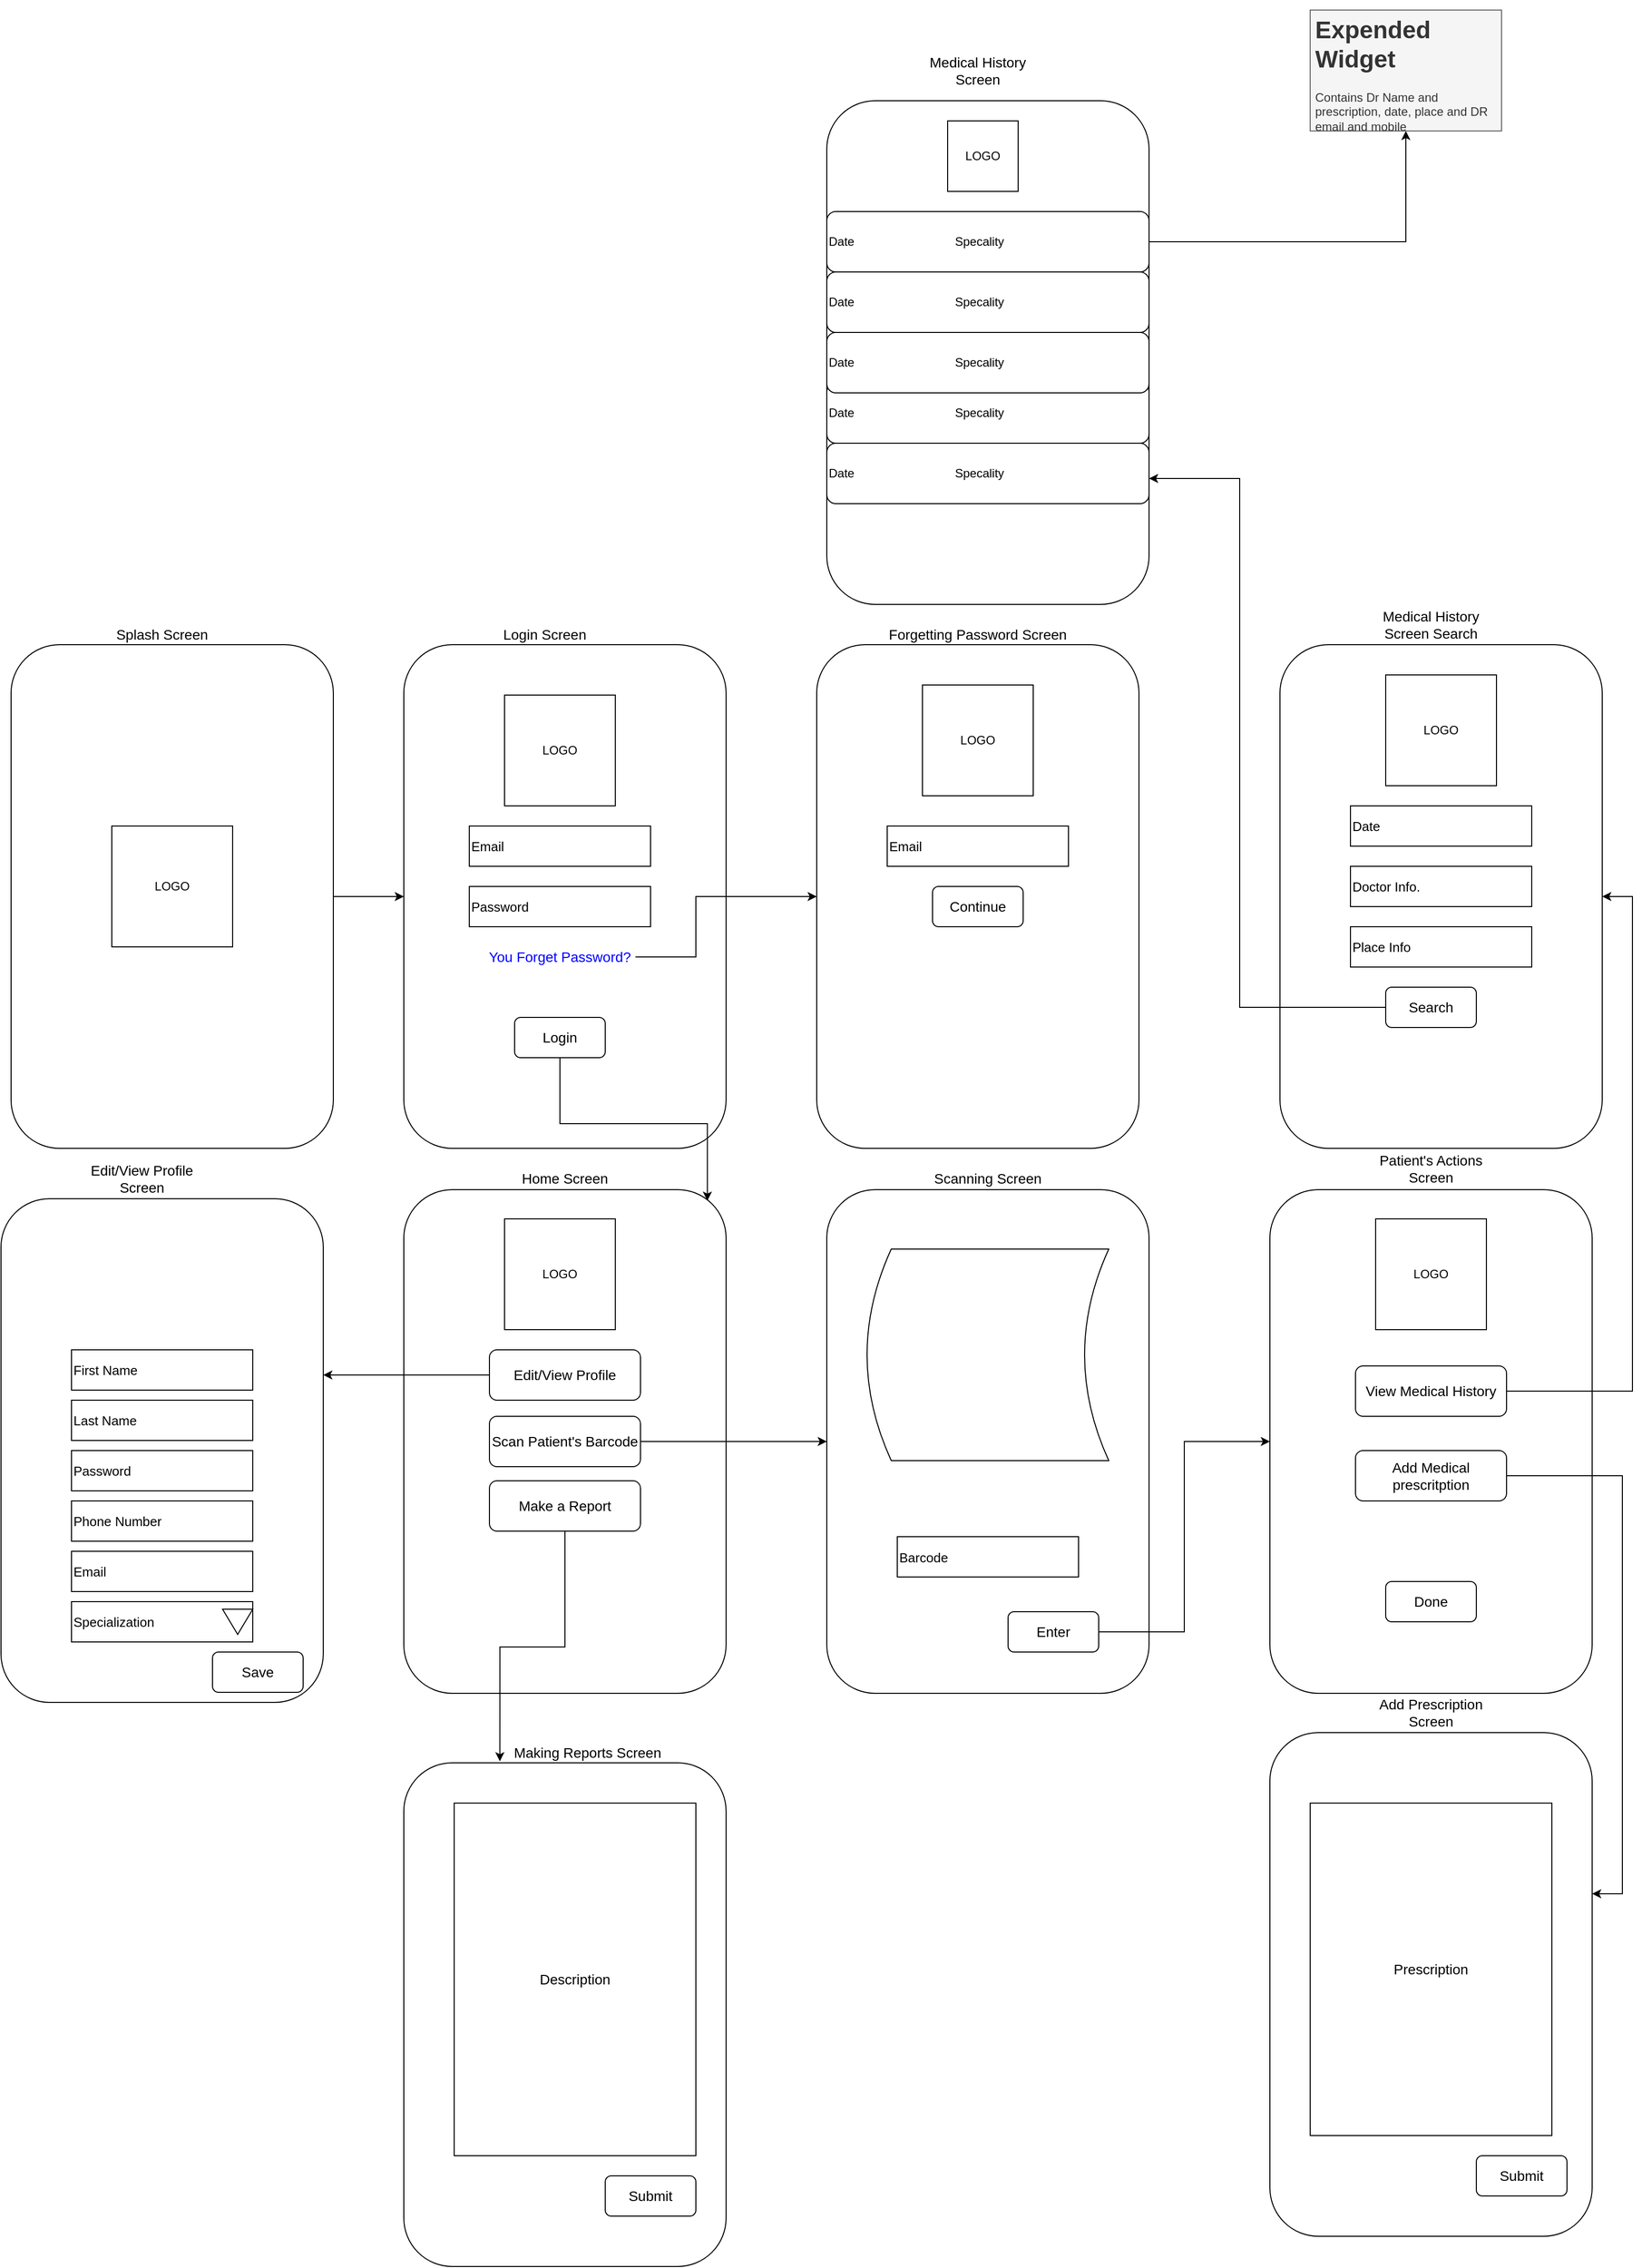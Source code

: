 <mxfile version="13.1.3" type="github">
  <diagram id="IXUd6YZABCM3kFO6xBRe" name="Page-1">
    <mxGraphModel dx="2427" dy="2075" grid="1" gridSize="10" guides="1" tooltips="1" connect="1" arrows="1" fold="1" page="1" pageScale="1" pageWidth="850" pageHeight="1100" math="0" shadow="0">
      <root>
        <mxCell id="0" />
        <mxCell id="1" parent="0" />
        <mxCell id="eOLcp72nQjabFm5tdHdw-1" value="" style="rounded=1;whiteSpace=wrap;html=1;" parent="1" vertex="1">
          <mxGeometry x="-790" y="120" width="320" height="500" as="geometry" />
        </mxCell>
        <mxCell id="eOLcp72nQjabFm5tdHdw-2" value="LOGO" style="whiteSpace=wrap;html=1;aspect=fixed;" parent="1" vertex="1">
          <mxGeometry x="-690" y="300" width="120" height="120" as="geometry" />
        </mxCell>
        <mxCell id="eOLcp72nQjabFm5tdHdw-3" value="Splash Screen" style="text;html=1;strokeColor=none;fillColor=none;align=center;verticalAlign=middle;whiteSpace=wrap;rounded=0;fontSize=14;" parent="1" vertex="1">
          <mxGeometry x="-700" y="90" width="120" height="40" as="geometry" />
        </mxCell>
        <mxCell id="eOLcp72nQjabFm5tdHdw-5" value="" style="rounded=1;whiteSpace=wrap;html=1;" parent="1" vertex="1">
          <mxGeometry x="-400" y="120" width="320" height="500" as="geometry" />
        </mxCell>
        <mxCell id="eOLcp72nQjabFm5tdHdw-6" value="" style="endArrow=classic;html=1;fontSize=14;" parent="1" source="eOLcp72nQjabFm5tdHdw-1" target="eOLcp72nQjabFm5tdHdw-5" edge="1">
          <mxGeometry width="50" height="50" relative="1" as="geometry">
            <mxPoint x="-360" y="400" as="sourcePoint" />
            <mxPoint x="-310" y="350" as="targetPoint" />
          </mxGeometry>
        </mxCell>
        <mxCell id="eOLcp72nQjabFm5tdHdw-7" value="LOGO" style="whiteSpace=wrap;html=1;aspect=fixed;" parent="1" vertex="1">
          <mxGeometry x="-300" y="170" width="110" height="110" as="geometry" />
        </mxCell>
        <mxCell id="eOLcp72nQjabFm5tdHdw-8" value="&lt;font style=&quot;font-size: 13px&quot;&gt;Email&lt;/font&gt;" style="rounded=0;whiteSpace=wrap;html=1;fontSize=14;align=left;" parent="1" vertex="1">
          <mxGeometry x="-335" y="300" width="180" height="40" as="geometry" />
        </mxCell>
        <mxCell id="eOLcp72nQjabFm5tdHdw-9" value="&lt;font style=&quot;font-size: 13px&quot;&gt;Password&lt;/font&gt;" style="rounded=0;whiteSpace=wrap;html=1;fontSize=14;align=left;" parent="1" vertex="1">
          <mxGeometry x="-335" y="360" width="180" height="40" as="geometry" />
        </mxCell>
        <mxCell id="eOLcp72nQjabFm5tdHdw-23" style="edgeStyle=orthogonalEdgeStyle;rounded=0;orthogonalLoop=1;jettySize=auto;html=1;entryX=0.942;entryY=0.022;entryDx=0;entryDy=0;entryPerimeter=0;fontSize=14;fontColor=#0000FF;" parent="1" source="eOLcp72nQjabFm5tdHdw-10" target="eOLcp72nQjabFm5tdHdw-21" edge="1">
          <mxGeometry relative="1" as="geometry" />
        </mxCell>
        <mxCell id="eOLcp72nQjabFm5tdHdw-10" value="Login" style="rounded=1;whiteSpace=wrap;html=1;fontSize=14;" parent="1" vertex="1">
          <mxGeometry x="-290" y="490" width="90" height="40" as="geometry" />
        </mxCell>
        <mxCell id="eOLcp72nQjabFm5tdHdw-24" style="edgeStyle=orthogonalEdgeStyle;rounded=0;orthogonalLoop=1;jettySize=auto;html=1;fontSize=14;fontColor=#0000FF;" parent="1" source="eOLcp72nQjabFm5tdHdw-11" target="eOLcp72nQjabFm5tdHdw-13" edge="1">
          <mxGeometry relative="1" as="geometry">
            <Array as="points">
              <mxPoint x="-110" y="430" />
              <mxPoint x="-110" y="370" />
            </Array>
          </mxGeometry>
        </mxCell>
        <mxCell id="eOLcp72nQjabFm5tdHdw-11" value="You Forget Password?" style="text;html=1;strokeColor=none;fillColor=none;align=center;verticalAlign=middle;whiteSpace=wrap;rounded=0;fontSize=14;fontColor=#0000FF;" parent="1" vertex="1">
          <mxGeometry x="-320" y="420" width="150" height="20" as="geometry" />
        </mxCell>
        <mxCell id="eOLcp72nQjabFm5tdHdw-12" value="Login Screen" style="text;html=1;strokeColor=none;fillColor=none;align=center;verticalAlign=middle;whiteSpace=wrap;rounded=0;fontSize=14;" parent="1" vertex="1">
          <mxGeometry x="-320" y="90" width="120" height="40" as="geometry" />
        </mxCell>
        <mxCell id="eOLcp72nQjabFm5tdHdw-13" value="" style="rounded=1;whiteSpace=wrap;html=1;" parent="1" vertex="1">
          <mxGeometry x="10" y="120" width="320" height="500" as="geometry" />
        </mxCell>
        <mxCell id="eOLcp72nQjabFm5tdHdw-14" value="LOGO" style="whiteSpace=wrap;html=1;aspect=fixed;" parent="1" vertex="1">
          <mxGeometry x="115" y="160" width="110" height="110" as="geometry" />
        </mxCell>
        <mxCell id="eOLcp72nQjabFm5tdHdw-16" value="Forgetting Password Screen" style="text;html=1;strokeColor=none;fillColor=none;align=center;verticalAlign=middle;whiteSpace=wrap;rounded=0;fontSize=14;" parent="1" vertex="1">
          <mxGeometry x="80" y="90" width="180" height="40" as="geometry" />
        </mxCell>
        <mxCell id="eOLcp72nQjabFm5tdHdw-17" value="&lt;font style=&quot;font-size: 13px&quot;&gt;Email&lt;/font&gt;" style="rounded=0;whiteSpace=wrap;html=1;fontSize=14;align=left;" parent="1" vertex="1">
          <mxGeometry x="80" y="300" width="180" height="40" as="geometry" />
        </mxCell>
        <mxCell id="eOLcp72nQjabFm5tdHdw-18" value="Continue" style="rounded=1;whiteSpace=wrap;html=1;fontSize=14;" parent="1" vertex="1">
          <mxGeometry x="125" y="360" width="90" height="40" as="geometry" />
        </mxCell>
        <mxCell id="eOLcp72nQjabFm5tdHdw-21" value="" style="rounded=1;whiteSpace=wrap;html=1;" parent="1" vertex="1">
          <mxGeometry x="-400" y="661" width="320" height="500" as="geometry" />
        </mxCell>
        <mxCell id="eOLcp72nQjabFm5tdHdw-22" value="LOGO" style="whiteSpace=wrap;html=1;aspect=fixed;" parent="1" vertex="1">
          <mxGeometry x="-300" y="690" width="110" height="110" as="geometry" />
        </mxCell>
        <mxCell id="eOLcp72nQjabFm5tdHdw-25" value="Home Screen" style="text;html=1;strokeColor=none;fillColor=none;align=center;verticalAlign=middle;whiteSpace=wrap;rounded=0;fontSize=14;" parent="1" vertex="1">
          <mxGeometry x="-300" y="630" width="120" height="40" as="geometry" />
        </mxCell>
        <mxCell id="eOLcp72nQjabFm5tdHdw-55" style="edgeStyle=orthogonalEdgeStyle;rounded=0;orthogonalLoop=1;jettySize=auto;html=1;entryX=0;entryY=0.5;entryDx=0;entryDy=0;fontSize=14;fontColor=#CCCCCC;" parent="1" source="eOLcp72nQjabFm5tdHdw-26" target="eOLcp72nQjabFm5tdHdw-53" edge="1">
          <mxGeometry relative="1" as="geometry" />
        </mxCell>
        <mxCell id="eOLcp72nQjabFm5tdHdw-26" value="&lt;font color=&quot;#000000&quot;&gt;Scan Patient&#39;s Barcode&lt;/font&gt;" style="rounded=1;whiteSpace=wrap;html=1;fontSize=14;fontColor=#0000FF;" parent="1" vertex="1">
          <mxGeometry x="-315" y="886" width="150" height="50" as="geometry" />
        </mxCell>
        <mxCell id="eOLcp72nQjabFm5tdHdw-33" style="edgeStyle=orthogonalEdgeStyle;rounded=0;orthogonalLoop=1;jettySize=auto;html=1;entryX=1;entryY=0.35;entryDx=0;entryDy=0;entryPerimeter=0;fontSize=14;fontColor=#0000FF;" parent="1" source="eOLcp72nQjabFm5tdHdw-27" target="eOLcp72nQjabFm5tdHdw-29" edge="1">
          <mxGeometry relative="1" as="geometry" />
        </mxCell>
        <mxCell id="eOLcp72nQjabFm5tdHdw-27" value="&lt;font color=&quot;#000000&quot;&gt;Edit/View Profile&lt;/font&gt;" style="rounded=1;whiteSpace=wrap;html=1;fontSize=14;fontColor=#0000FF;" parent="1" vertex="1">
          <mxGeometry x="-315" y="820" width="150" height="50" as="geometry" />
        </mxCell>
        <mxCell id="eOLcp72nQjabFm5tdHdw-44" style="edgeStyle=orthogonalEdgeStyle;rounded=0;orthogonalLoop=1;jettySize=auto;html=1;fontSize=14;fontColor=#0000FF;entryX=0.298;entryY=-0.003;entryDx=0;entryDy=0;entryPerimeter=0;" parent="1" source="eOLcp72nQjabFm5tdHdw-28" target="eOLcp72nQjabFm5tdHdw-42" edge="1">
          <mxGeometry relative="1" as="geometry">
            <mxPoint x="-240" y="1220" as="targetPoint" />
          </mxGeometry>
        </mxCell>
        <mxCell id="eOLcp72nQjabFm5tdHdw-28" value="&lt;font color=&quot;#000000&quot;&gt;Make a Report&lt;/font&gt;" style="rounded=1;whiteSpace=wrap;html=1;fontSize=14;fontColor=#0000FF;" parent="1" vertex="1">
          <mxGeometry x="-315" y="950" width="150" height="50" as="geometry" />
        </mxCell>
        <mxCell id="eOLcp72nQjabFm5tdHdw-29" value="" style="rounded=1;whiteSpace=wrap;html=1;" parent="1" vertex="1">
          <mxGeometry x="-800" y="670" width="320" height="500" as="geometry" />
        </mxCell>
        <mxCell id="eOLcp72nQjabFm5tdHdw-32" value="Edit/View Profile Screen" style="text;html=1;strokeColor=none;fillColor=none;align=center;verticalAlign=middle;whiteSpace=wrap;rounded=0;fontSize=14;" parent="1" vertex="1">
          <mxGeometry x="-720" y="630" width="120" height="40" as="geometry" />
        </mxCell>
        <mxCell id="eOLcp72nQjabFm5tdHdw-35" value="&lt;span style=&quot;font-size: 13px&quot;&gt;First Name&lt;/span&gt;" style="rounded=0;whiteSpace=wrap;html=1;fontSize=14;align=left;" parent="1" vertex="1">
          <mxGeometry x="-730" y="820" width="180" height="40" as="geometry" />
        </mxCell>
        <mxCell id="eOLcp72nQjabFm5tdHdw-36" value="&lt;font style=&quot;font-size: 13px&quot;&gt;Password&lt;/font&gt;" style="rounded=0;whiteSpace=wrap;html=1;fontSize=14;align=left;" parent="1" vertex="1">
          <mxGeometry x="-730" y="920" width="180" height="40" as="geometry" />
        </mxCell>
        <mxCell id="eOLcp72nQjabFm5tdHdw-38" value="&lt;span style=&quot;font-size: 13px&quot;&gt;Phone Number&lt;/span&gt;" style="rounded=0;whiteSpace=wrap;html=1;fontSize=14;align=left;" parent="1" vertex="1">
          <mxGeometry x="-730" y="970" width="180" height="40" as="geometry" />
        </mxCell>
        <mxCell id="eOLcp72nQjabFm5tdHdw-39" value="&lt;span style=&quot;font-size: 13px&quot;&gt;Specialization&lt;/span&gt;" style="rounded=0;whiteSpace=wrap;html=1;fontSize=14;align=left;" parent="1" vertex="1">
          <mxGeometry x="-730" y="1070" width="180" height="40" as="geometry" />
        </mxCell>
        <mxCell id="eOLcp72nQjabFm5tdHdw-40" value="" style="triangle;whiteSpace=wrap;html=1;fontSize=14;fontColor=#0000FF;direction=south;" parent="1" vertex="1">
          <mxGeometry x="-580" y="1077.5" width="30" height="25" as="geometry" />
        </mxCell>
        <mxCell id="eOLcp72nQjabFm5tdHdw-42" value="" style="rounded=1;whiteSpace=wrap;html=1;" parent="1" vertex="1">
          <mxGeometry x="-400" y="1230" width="320" height="500" as="geometry" />
        </mxCell>
        <mxCell id="eOLcp72nQjabFm5tdHdw-45" value="&lt;div style=&quot;text-align: justify&quot;&gt;&lt;br&gt;&lt;/div&gt;" style="rounded=0;whiteSpace=wrap;html=1;align=left;" parent="1" vertex="1">
          <mxGeometry x="-350" y="1270" width="240" height="350" as="geometry" />
        </mxCell>
        <mxCell id="eOLcp72nQjabFm5tdHdw-47" value="Submit" style="rounded=1;whiteSpace=wrap;html=1;fontSize=14;" parent="1" vertex="1">
          <mxGeometry x="-200" y="1640" width="90" height="40" as="geometry" />
        </mxCell>
        <mxCell id="eOLcp72nQjabFm5tdHdw-48" value="Description" style="text;html=1;strokeColor=none;fillColor=none;align=center;verticalAlign=middle;whiteSpace=wrap;rounded=0;fontSize=14;fontColor=#000000;" parent="1" vertex="1">
          <mxGeometry x="-250" y="1435" width="40" height="20" as="geometry" />
        </mxCell>
        <mxCell id="eOLcp72nQjabFm5tdHdw-49" value="Making Reports Screen" style="text;html=1;strokeColor=none;fillColor=none;align=center;verticalAlign=middle;whiteSpace=wrap;rounded=0;fontSize=14;" parent="1" vertex="1">
          <mxGeometry x="-315" y="1200" width="195" height="40" as="geometry" />
        </mxCell>
        <mxCell id="eOLcp72nQjabFm5tdHdw-52" value="Save" style="rounded=1;whiteSpace=wrap;html=1;fontSize=14;" parent="1" vertex="1">
          <mxGeometry x="-590" y="1120" width="90" height="40" as="geometry" />
        </mxCell>
        <mxCell id="eOLcp72nQjabFm5tdHdw-53" value="" style="rounded=1;whiteSpace=wrap;html=1;" parent="1" vertex="1">
          <mxGeometry x="20" y="661" width="320" height="500" as="geometry" />
        </mxCell>
        <mxCell id="eOLcp72nQjabFm5tdHdw-56" value="&lt;span style=&quot;font-size: 13px&quot;&gt;Barcode&lt;/span&gt;" style="rounded=0;whiteSpace=wrap;html=1;fontSize=14;align=left;" parent="1" vertex="1">
          <mxGeometry x="90" y="1005.5" width="180" height="40" as="geometry" />
        </mxCell>
        <mxCell id="eOLcp72nQjabFm5tdHdw-57" value="Scanning Screen" style="text;html=1;strokeColor=none;fillColor=none;align=center;verticalAlign=middle;whiteSpace=wrap;rounded=0;fontSize=14;" parent="1" vertex="1">
          <mxGeometry x="120" y="630" width="120" height="40" as="geometry" />
        </mxCell>
        <mxCell id="eOLcp72nQjabFm5tdHdw-61" style="edgeStyle=orthogonalEdgeStyle;rounded=0;orthogonalLoop=1;jettySize=auto;html=1;fontSize=14;fontColor=#CCCCCC;" parent="1" source="eOLcp72nQjabFm5tdHdw-58" target="eOLcp72nQjabFm5tdHdw-60" edge="1">
          <mxGeometry relative="1" as="geometry" />
        </mxCell>
        <mxCell id="eOLcp72nQjabFm5tdHdw-58" value="Enter" style="rounded=1;whiteSpace=wrap;html=1;fontSize=14;" parent="1" vertex="1">
          <mxGeometry x="200" y="1080" width="90" height="40" as="geometry" />
        </mxCell>
        <mxCell id="eOLcp72nQjabFm5tdHdw-59" value="" style="shape=dataStorage;whiteSpace=wrap;html=1;fontSize=14;fontColor=#CCCCCC;" parent="1" vertex="1">
          <mxGeometry x="60" y="720" width="240" height="210" as="geometry" />
        </mxCell>
        <mxCell id="eOLcp72nQjabFm5tdHdw-60" value="" style="rounded=1;whiteSpace=wrap;html=1;" parent="1" vertex="1">
          <mxGeometry x="460" y="661" width="320" height="500" as="geometry" />
        </mxCell>
        <mxCell id="eOLcp72nQjabFm5tdHdw-62" value="LOGO" style="whiteSpace=wrap;html=1;aspect=fixed;" parent="1" vertex="1">
          <mxGeometry x="565" y="690" width="110" height="110" as="geometry" />
        </mxCell>
        <mxCell id="eOLcp72nQjabFm5tdHdw-69" style="edgeStyle=orthogonalEdgeStyle;rounded=0;orthogonalLoop=1;jettySize=auto;html=1;fontSize=14;fontColor=#CCCCCC;" parent="1" source="eOLcp72nQjabFm5tdHdw-63" target="eOLcp72nQjabFm5tdHdw-68" edge="1">
          <mxGeometry relative="1" as="geometry">
            <mxPoint x="880" y="1360" as="targetPoint" />
            <Array as="points">
              <mxPoint x="810" y="945" />
              <mxPoint x="810" y="1360" />
            </Array>
          </mxGeometry>
        </mxCell>
        <mxCell id="eOLcp72nQjabFm5tdHdw-63" value="&lt;font color=&quot;#000000&quot;&gt;Add Medical prescritption&lt;/font&gt;" style="rounded=1;whiteSpace=wrap;html=1;fontSize=14;fontColor=#0000FF;" parent="1" vertex="1">
          <mxGeometry x="545" y="920" width="150" height="50" as="geometry" />
        </mxCell>
        <mxCell id="eOLcp72nQjabFm5tdHdw-78" style="edgeStyle=orthogonalEdgeStyle;rounded=0;orthogonalLoop=1;jettySize=auto;html=1;fontSize=14;fontColor=#CCCCCC;" parent="1" source="eOLcp72nQjabFm5tdHdw-64" target="eOLcp72nQjabFm5tdHdw-77" edge="1">
          <mxGeometry relative="1" as="geometry">
            <mxPoint x="850" y="405.429" as="targetPoint" />
            <Array as="points">
              <mxPoint x="820" y="861" />
              <mxPoint x="820" y="370" />
            </Array>
          </mxGeometry>
        </mxCell>
        <mxCell id="eOLcp72nQjabFm5tdHdw-64" value="&lt;font color=&quot;#000000&quot;&gt;View Medical History&lt;/font&gt;" style="rounded=1;whiteSpace=wrap;html=1;fontSize=14;fontColor=#0000FF;" parent="1" vertex="1">
          <mxGeometry x="545" y="836" width="150" height="50" as="geometry" />
        </mxCell>
        <mxCell id="eOLcp72nQjabFm5tdHdw-67" value="Done" style="rounded=1;whiteSpace=wrap;html=1;fontSize=14;" parent="1" vertex="1">
          <mxGeometry x="575" y="1050" width="90" height="40" as="geometry" />
        </mxCell>
        <mxCell id="eOLcp72nQjabFm5tdHdw-68" value="" style="rounded=1;whiteSpace=wrap;html=1;" parent="1" vertex="1">
          <mxGeometry x="460" y="1200" width="320" height="500" as="geometry" />
        </mxCell>
        <mxCell id="eOLcp72nQjabFm5tdHdw-72" value="&lt;div style=&quot;text-align: justify&quot;&gt;&lt;br&gt;&lt;/div&gt;" style="rounded=0;whiteSpace=wrap;html=1;align=left;" parent="1" vertex="1">
          <mxGeometry x="500" y="1270" width="240" height="330" as="geometry" />
        </mxCell>
        <mxCell id="eOLcp72nQjabFm5tdHdw-73" value="Submit" style="rounded=1;whiteSpace=wrap;html=1;fontSize=14;" parent="1" vertex="1">
          <mxGeometry x="665" y="1620" width="90" height="40" as="geometry" />
        </mxCell>
        <mxCell id="eOLcp72nQjabFm5tdHdw-74" value="Patient&#39;s Actions Screen" style="text;html=1;strokeColor=none;fillColor=none;align=center;verticalAlign=middle;whiteSpace=wrap;rounded=0;fontSize=14;" parent="1" vertex="1">
          <mxGeometry x="560" y="620" width="120" height="40" as="geometry" />
        </mxCell>
        <mxCell id="eOLcp72nQjabFm5tdHdw-75" value="Prescription" style="text;html=1;strokeColor=none;fillColor=none;align=center;verticalAlign=middle;whiteSpace=wrap;rounded=0;fontSize=14;fontColor=#000000;" parent="1" vertex="1">
          <mxGeometry x="600" y="1425" width="40" height="20" as="geometry" />
        </mxCell>
        <mxCell id="eOLcp72nQjabFm5tdHdw-76" value="Add Prescription Screen" style="text;html=1;strokeColor=none;fillColor=none;align=center;verticalAlign=middle;whiteSpace=wrap;rounded=0;fontSize=14;" parent="1" vertex="1">
          <mxGeometry x="560" y="1160" width="120" height="40" as="geometry" />
        </mxCell>
        <mxCell id="eOLcp72nQjabFm5tdHdw-77" value="" style="rounded=1;whiteSpace=wrap;html=1;" parent="1" vertex="1">
          <mxGeometry x="470" y="120" width="320" height="500" as="geometry" />
        </mxCell>
        <mxCell id="eOLcp72nQjabFm5tdHdw-79" value="Medical History Screen Search" style="text;html=1;strokeColor=none;fillColor=none;align=center;verticalAlign=middle;whiteSpace=wrap;rounded=0;fontSize=14;" parent="1" vertex="1">
          <mxGeometry x="560" y="80" width="120" height="40" as="geometry" />
        </mxCell>
        <mxCell id="eOLcp72nQjabFm5tdHdw-80" value="LOGO" style="whiteSpace=wrap;html=1;aspect=fixed;" parent="1" vertex="1">
          <mxGeometry x="575" y="150" width="110" height="110" as="geometry" />
        </mxCell>
        <mxCell id="eOLcp72nQjabFm5tdHdw-82" value="&lt;span style=&quot;font-size: 13px&quot;&gt;Date&lt;/span&gt;" style="rounded=0;whiteSpace=wrap;html=1;fontSize=14;align=left;" parent="1" vertex="1">
          <mxGeometry x="540" y="280" width="180" height="40" as="geometry" />
        </mxCell>
        <mxCell id="eOLcp72nQjabFm5tdHdw-83" value="&lt;span style=&quot;font-size: 13px&quot;&gt;Doctor Info.&lt;/span&gt;" style="rounded=0;whiteSpace=wrap;html=1;fontSize=14;align=left;" parent="1" vertex="1">
          <mxGeometry x="540" y="340" width="180" height="40" as="geometry" />
        </mxCell>
        <mxCell id="eOLcp72nQjabFm5tdHdw-84" value="&lt;span style=&quot;font-size: 13px&quot;&gt;Place Info&lt;/span&gt;" style="rounded=0;whiteSpace=wrap;html=1;fontSize=14;align=left;" parent="1" vertex="1">
          <mxGeometry x="540" y="400" width="180" height="40" as="geometry" />
        </mxCell>
        <mxCell id="JzNLaI-71zhe29YT7v8X-7" style="edgeStyle=orthogonalEdgeStyle;rounded=0;orthogonalLoop=1;jettySize=auto;html=1;exitX=0;exitY=0.5;exitDx=0;exitDy=0;entryX=1;entryY=0.75;entryDx=0;entryDy=0;fontColor=#000000;" edge="1" parent="1" source="JzNLaI-71zhe29YT7v8X-2" target="JzNLaI-71zhe29YT7v8X-5">
          <mxGeometry relative="1" as="geometry">
            <Array as="points">
              <mxPoint x="430" y="480" />
              <mxPoint x="430" y="-45" />
            </Array>
          </mxGeometry>
        </mxCell>
        <mxCell id="JzNLaI-71zhe29YT7v8X-2" value="Search" style="rounded=1;whiteSpace=wrap;html=1;fontSize=14;" vertex="1" parent="1">
          <mxGeometry x="575" y="460" width="90" height="40" as="geometry" />
        </mxCell>
        <mxCell id="JzNLaI-71zhe29YT7v8X-3" value="&lt;span style=&quot;font-size: 13px&quot;&gt;Last Name&lt;/span&gt;" style="rounded=0;whiteSpace=wrap;html=1;fontSize=14;align=left;" vertex="1" parent="1">
          <mxGeometry x="-730" y="870" width="180" height="40" as="geometry" />
        </mxCell>
        <mxCell id="JzNLaI-71zhe29YT7v8X-4" value="&lt;span style=&quot;font-size: 13px&quot;&gt;Email&lt;/span&gt;" style="rounded=0;whiteSpace=wrap;html=1;fontSize=14;align=left;" vertex="1" parent="1">
          <mxGeometry x="-730" y="1020" width="180" height="40" as="geometry" />
        </mxCell>
        <mxCell id="JzNLaI-71zhe29YT7v8X-5" value="" style="rounded=1;whiteSpace=wrap;html=1;" vertex="1" parent="1">
          <mxGeometry x="20" y="-420" width="320" height="500" as="geometry" />
        </mxCell>
        <mxCell id="JzNLaI-71zhe29YT7v8X-6" value="Medical History Screen" style="text;html=1;strokeColor=none;fillColor=none;align=center;verticalAlign=middle;whiteSpace=wrap;rounded=0;fontSize=14;" vertex="1" parent="1">
          <mxGeometry x="110" y="-470" width="120" height="40" as="geometry" />
        </mxCell>
        <mxCell id="JzNLaI-71zhe29YT7v8X-13" value="Date &amp;nbsp; &amp;nbsp; &amp;nbsp; &amp;nbsp; &amp;nbsp; &amp;nbsp; &amp;nbsp; &amp;nbsp; &amp;nbsp; &amp;nbsp; &amp;nbsp; &amp;nbsp; &amp;nbsp; &amp;nbsp; &amp;nbsp;Specality" style="rounded=1;whiteSpace=wrap;html=1;fontColor=#000000;align=left;" vertex="1" parent="1">
          <mxGeometry x="20" y="-80" width="320" height="60" as="geometry" />
        </mxCell>
        <mxCell id="JzNLaI-71zhe29YT7v8X-14" value="Date &amp;nbsp; &amp;nbsp; &amp;nbsp; &amp;nbsp; &amp;nbsp; &amp;nbsp; &amp;nbsp; &amp;nbsp; &amp;nbsp; &amp;nbsp; &amp;nbsp; &amp;nbsp; &amp;nbsp; &amp;nbsp; &amp;nbsp;Specality" style="rounded=1;whiteSpace=wrap;html=1;fontColor=#000000;align=left;" vertex="1" parent="1">
          <mxGeometry x="20" y="-140" width="320" height="60" as="geometry" />
        </mxCell>
        <mxCell id="JzNLaI-71zhe29YT7v8X-15" value="Date &amp;nbsp; &amp;nbsp; &amp;nbsp; &amp;nbsp; &amp;nbsp; &amp;nbsp; &amp;nbsp; &amp;nbsp; &amp;nbsp; &amp;nbsp; &amp;nbsp; &amp;nbsp; &amp;nbsp; &amp;nbsp; &amp;nbsp;Specality" style="rounded=1;whiteSpace=wrap;html=1;fontColor=#000000;align=left;" vertex="1" parent="1">
          <mxGeometry x="20" y="-190" width="320" height="60" as="geometry" />
        </mxCell>
        <mxCell id="JzNLaI-71zhe29YT7v8X-16" value="Date &amp;nbsp; &amp;nbsp; &amp;nbsp; &amp;nbsp; &amp;nbsp; &amp;nbsp; &amp;nbsp; &amp;nbsp; &amp;nbsp; &amp;nbsp; &amp;nbsp; &amp;nbsp; &amp;nbsp; &amp;nbsp; &amp;nbsp;Specality" style="rounded=1;whiteSpace=wrap;html=1;fontColor=#000000;align=left;" vertex="1" parent="1">
          <mxGeometry x="20" y="-250" width="320" height="60" as="geometry" />
        </mxCell>
        <mxCell id="JzNLaI-71zhe29YT7v8X-19" style="edgeStyle=orthogonalEdgeStyle;rounded=0;orthogonalLoop=1;jettySize=auto;html=1;exitX=1;exitY=0.5;exitDx=0;exitDy=0;fontColor=#000000;entryX=0.5;entryY=1;entryDx=0;entryDy=0;" edge="1" parent="1" source="JzNLaI-71zhe29YT7v8X-17" target="JzNLaI-71zhe29YT7v8X-20">
          <mxGeometry relative="1" as="geometry">
            <mxPoint x="590" y="-360" as="targetPoint" />
          </mxGeometry>
        </mxCell>
        <mxCell id="JzNLaI-71zhe29YT7v8X-17" value="Date &amp;nbsp; &amp;nbsp; &amp;nbsp; &amp;nbsp; &amp;nbsp; &amp;nbsp; &amp;nbsp; &amp;nbsp; &amp;nbsp; &amp;nbsp; &amp;nbsp; &amp;nbsp; &amp;nbsp; &amp;nbsp; &amp;nbsp;Specality" style="rounded=1;whiteSpace=wrap;html=1;fontColor=#000000;align=left;" vertex="1" parent="1">
          <mxGeometry x="20" y="-310" width="320" height="60" as="geometry" />
        </mxCell>
        <mxCell id="JzNLaI-71zhe29YT7v8X-18" value="LOGO" style="whiteSpace=wrap;html=1;aspect=fixed;" vertex="1" parent="1">
          <mxGeometry x="140" y="-400" width="70" height="70" as="geometry" />
        </mxCell>
        <mxCell id="JzNLaI-71zhe29YT7v8X-20" value="&lt;h1&gt;Expended Widget&lt;/h1&gt;&lt;div&gt;Contains Dr Name and prescription, date, place and DR email and mobile&lt;/div&gt;" style="text;html=1;strokeColor=#666666;fillColor=#f5f5f5;spacing=5;spacingTop=-20;whiteSpace=wrap;overflow=hidden;rounded=0;fontColor=#333333;" vertex="1" parent="1">
          <mxGeometry x="500" y="-510" width="190" height="120" as="geometry" />
        </mxCell>
      </root>
    </mxGraphModel>
  </diagram>
</mxfile>
